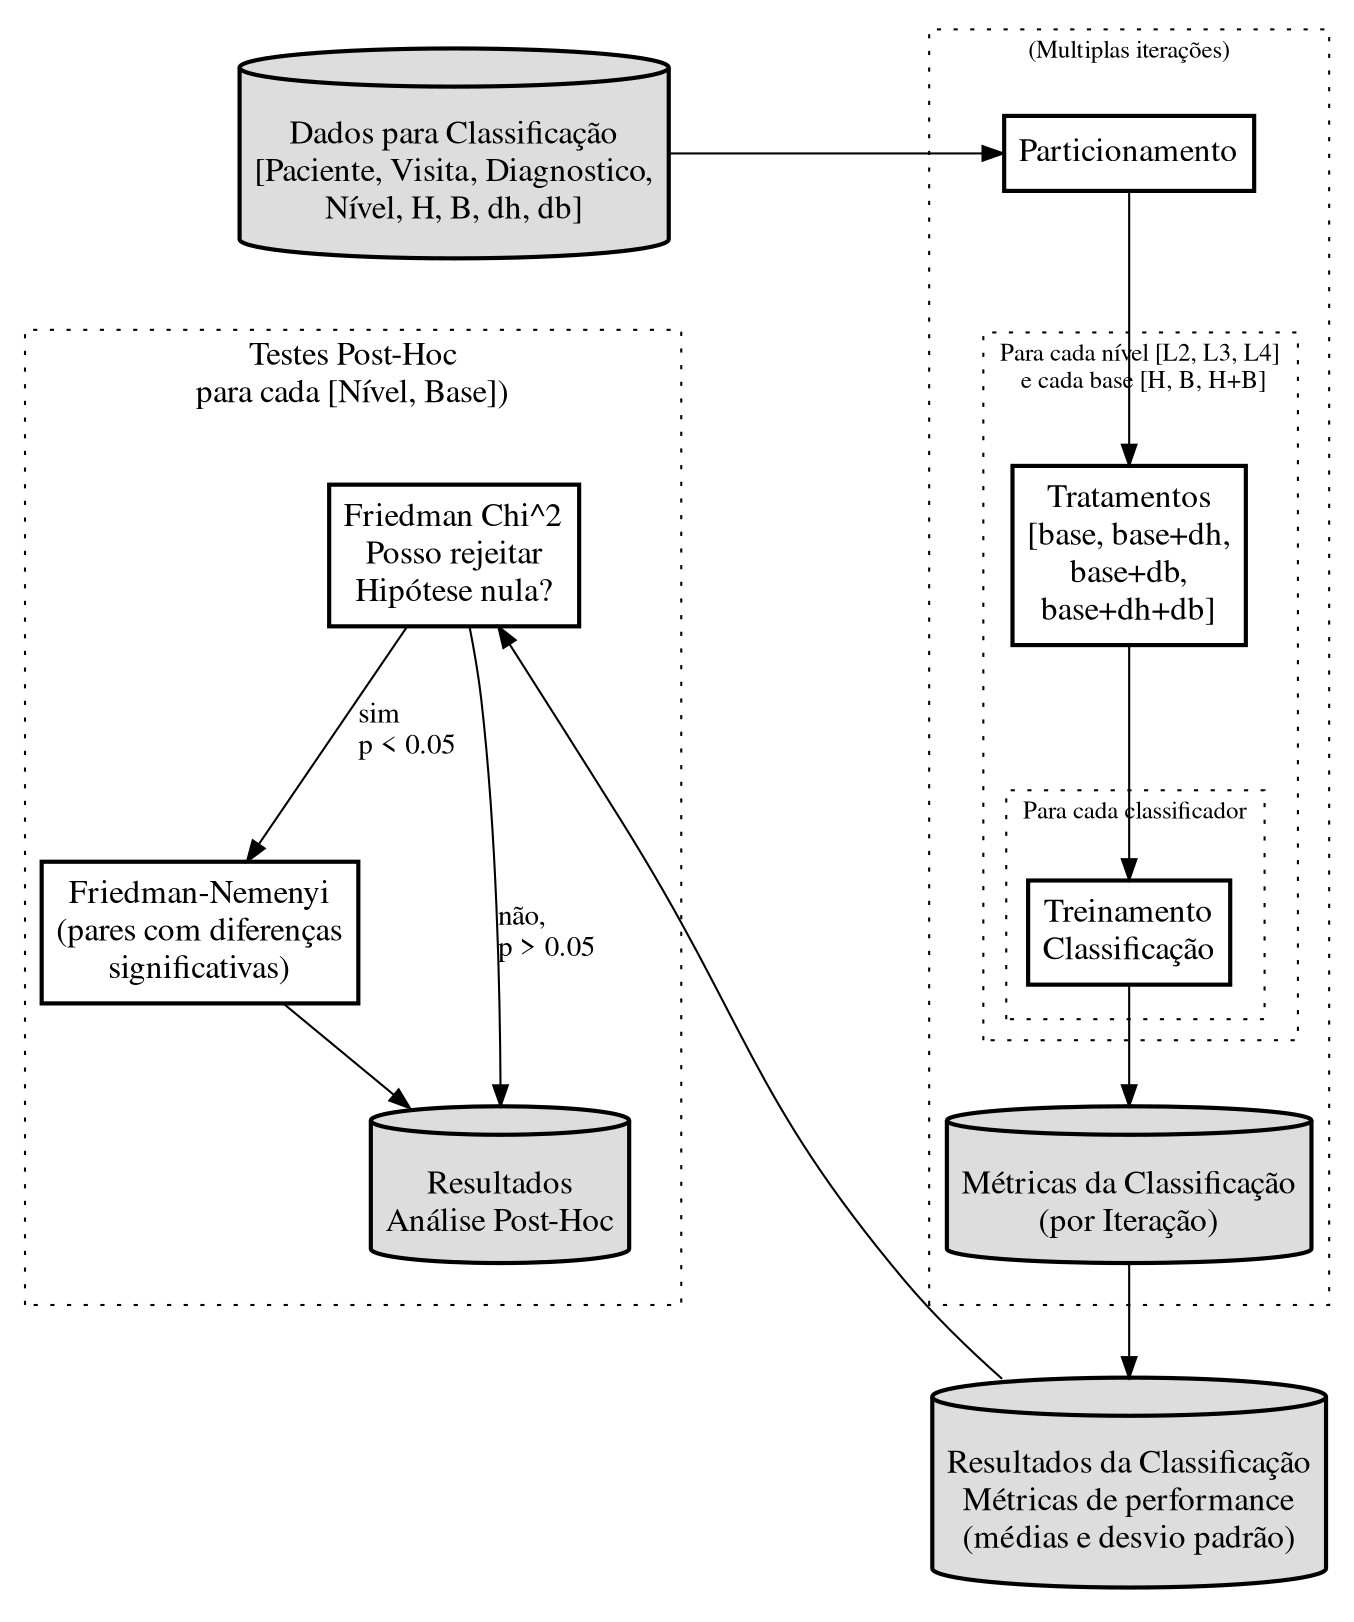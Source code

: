 digraph {
    ranksep = "0.05"
    nodesep = "0.7"
    ratio=1.2
    // dpi=400
    node [
        fontname = "Times"
        shape = rectangle
        fontsize = 16
        style = "filled,bold"
        fillcolor = "#ffffff",
        margin = "0.1,0.1"
    ]
    edge [
        fontname = "Times"
        fontsize = 14
    ]

    initial_data [
        label = "\nDados para Classificação\n[Paciente, Visita, Diagnostico,\nNível, H, B, dh, db]",
        shape = cylinder, fillcolor = "#dddddd"
        margin = "0.1,0"
    ]

    results [
        label="\nResultados da Classificação\nMétricas de performance\n(médias e desvio padrão)",
        shape=cylinder, fillcolor="#dddddd"
        margin = "0.1,0"
    ]

    subgraph cluster_clfs_seed {
        fontname = "Times"
        label = "(Multiplas iterações)"
        fontsize = "12"
        style = "dotted"

        pre_classificador [label = "Particionamento", shape = rectangle]

        subgraph cluster_clfs_seed_tto {
            fontname = "Times"
            label = "Para cada nível [L2, L3, L4]\n e cada base [H, B, H+B]"
            fontsize = "12"
            style = "dotted"

            pre_classificador_2 [label = "Tratamentos\n[base, base+dh,\nbase+db,\nbase+dh+db]", shape = rectangle]

            subgraph cluster_clfs_seed_class {
                fontname = "Times"
                label = "Para cada classificador"
                fontsize = "12"
                style = "dotted"

                classificador [label = "Treinamento\nClassificação", shape = rectangle]

            }

        }

        seed_results [
            label = "\nMétricas da Classificação\n(por Iteração)",
            shape = cylinder, fillcolor = "#dddddd"
            margin = "0.1,0"
        ]

    }
    pre_classificador -> pre_classificador_2 -> classificador -> seed_results

    initial_data -> pre_classificador [constraint=false]

    seed_results -> results [constraint=true]

    initial_data -> final_friedman [style=invis]





    // dmr -> imgs [style=invis]

    subgraph cluster_posthoc {
        fontname = "Times"
        label = "Testes Post-Hoc\npara cada [Nível, Base])"
        fontsize = "16"
        style = "dotted"

//        { final_friedman; final_nemenyi; rank = same}


        final_friedman -> final_nemenyi [label = "sim\lp < 0.05\l"]

        final_friedman [label = "Friedman Chi^2\nPosso rejeitar\nHipótese nula?"]
        final_nemenyi [label = "Friedman-Nemenyi\n(pares com diferenças\nsignificativas)"]

        final_results [
            label = "\nResultados\nAnálise Post-Hoc",
            shape = cylinder, fillcolor = "#dddddd"
            margin = "0.1,0"
        ]

        final_friedman -> final_results [label = "não,\lp > 0.05\l"]
        final_nemenyi -> final_results
    }

    results -> final_friedman [constraint=false]



}
